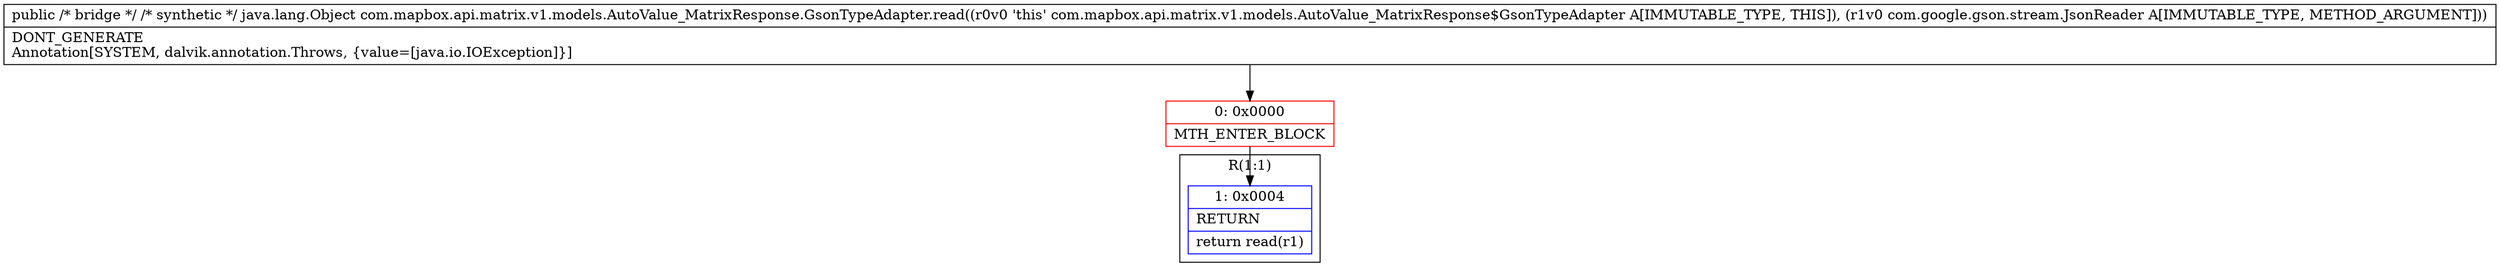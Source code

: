 digraph "CFG forcom.mapbox.api.matrix.v1.models.AutoValue_MatrixResponse.GsonTypeAdapter.read(Lcom\/google\/gson\/stream\/JsonReader;)Ljava\/lang\/Object;" {
subgraph cluster_Region_440501710 {
label = "R(1:1)";
node [shape=record,color=blue];
Node_1 [shape=record,label="{1\:\ 0x0004|RETURN\l|return read(r1)\l}"];
}
Node_0 [shape=record,color=red,label="{0\:\ 0x0000|MTH_ENTER_BLOCK\l}"];
MethodNode[shape=record,label="{public \/* bridge *\/ \/* synthetic *\/ java.lang.Object com.mapbox.api.matrix.v1.models.AutoValue_MatrixResponse.GsonTypeAdapter.read((r0v0 'this' com.mapbox.api.matrix.v1.models.AutoValue_MatrixResponse$GsonTypeAdapter A[IMMUTABLE_TYPE, THIS]), (r1v0 com.google.gson.stream.JsonReader A[IMMUTABLE_TYPE, METHOD_ARGUMENT]))  | DONT_GENERATE\lAnnotation[SYSTEM, dalvik.annotation.Throws, \{value=[java.io.IOException]\}]\l}"];
MethodNode -> Node_0;
Node_0 -> Node_1;
}

